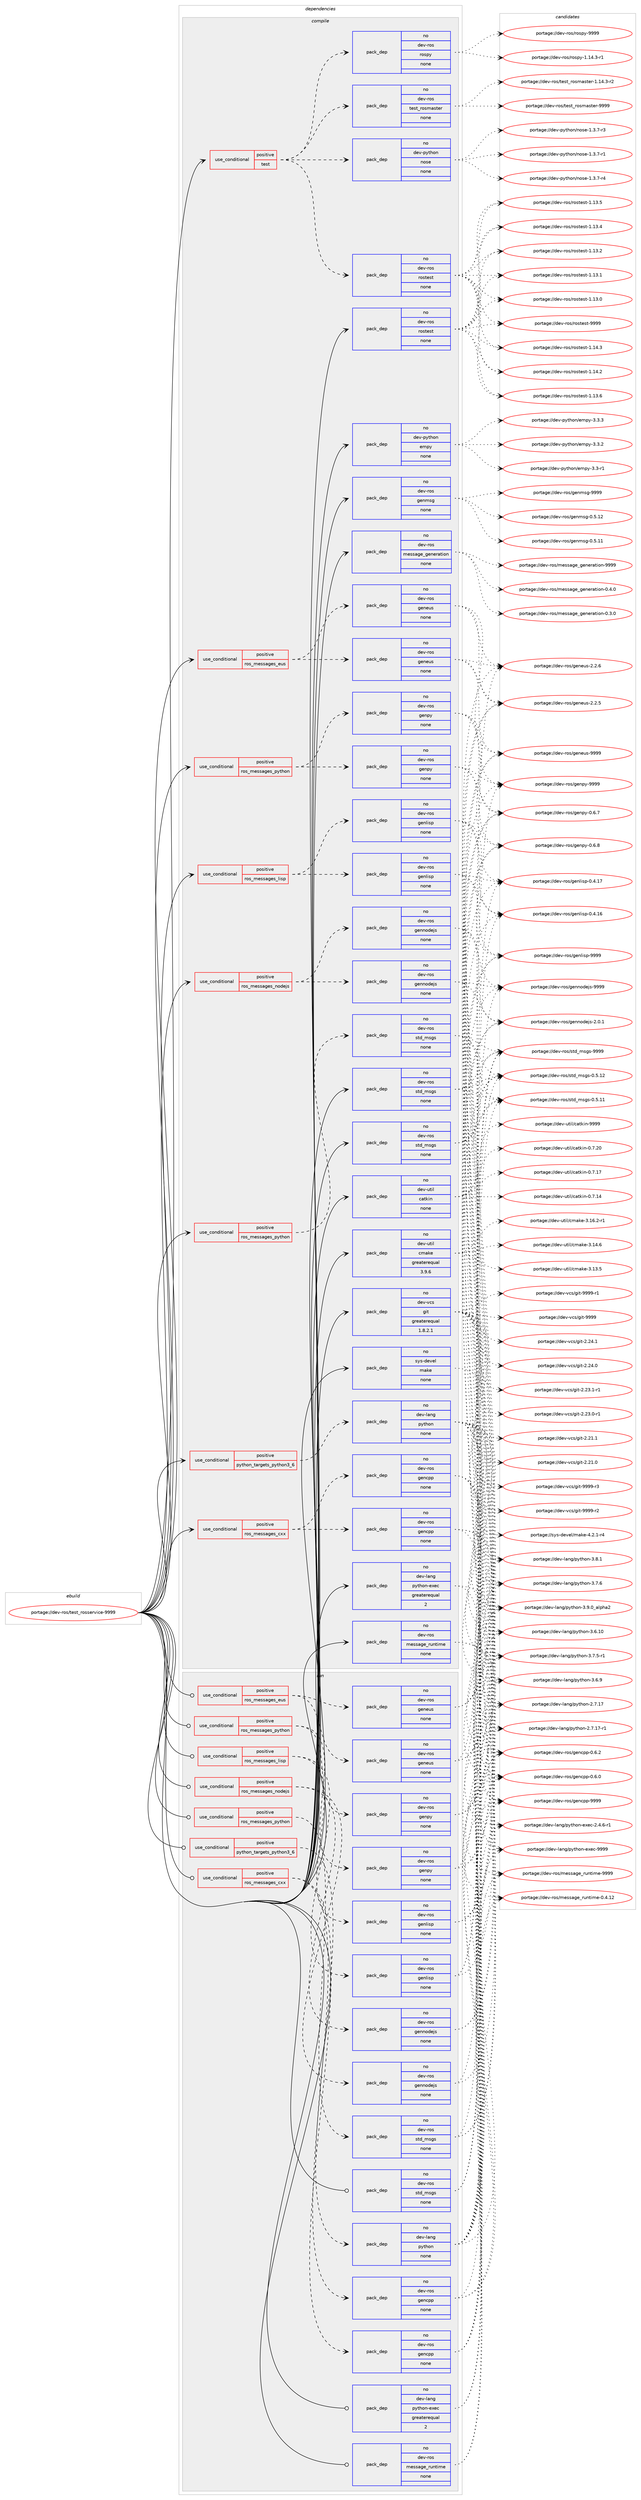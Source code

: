 digraph prolog {

# *************
# Graph options
# *************

newrank=true;
concentrate=true;
compound=true;
graph [rankdir=LR,fontname=Helvetica,fontsize=10,ranksep=1.5];#, ranksep=2.5, nodesep=0.2];
edge  [arrowhead=vee];
node  [fontname=Helvetica,fontsize=10];

# **********
# The ebuild
# **********

subgraph cluster_leftcol {
color=gray;
label=<<i>ebuild</i>>;
id [label="portage://dev-ros/test_rosservice-9999", color=red, width=4, href="../dev-ros/test_rosservice-9999.svg"];
}

# ****************
# The dependencies
# ****************

subgraph cluster_midcol {
color=gray;
label=<<i>dependencies</i>>;
subgraph cluster_compile {
fillcolor="#eeeeee";
style=filled;
label=<<i>compile</i>>;
subgraph cond95988 {
dependency376396 [label=<<TABLE BORDER="0" CELLBORDER="1" CELLSPACING="0" CELLPADDING="4"><TR><TD ROWSPAN="3" CELLPADDING="10">use_conditional</TD></TR><TR><TD>positive</TD></TR><TR><TD>python_targets_python3_6</TD></TR></TABLE>>, shape=none, color=red];
subgraph pack275555 {
dependency376397 [label=<<TABLE BORDER="0" CELLBORDER="1" CELLSPACING="0" CELLPADDING="4" WIDTH="220"><TR><TD ROWSPAN="6" CELLPADDING="30">pack_dep</TD></TR><TR><TD WIDTH="110">no</TD></TR><TR><TD>dev-lang</TD></TR><TR><TD>python</TD></TR><TR><TD>none</TD></TR><TR><TD></TD></TR></TABLE>>, shape=none, color=blue];
}
dependency376396:e -> dependency376397:w [weight=20,style="dashed",arrowhead="vee"];
}
id:e -> dependency376396:w [weight=20,style="solid",arrowhead="vee"];
subgraph cond95989 {
dependency376398 [label=<<TABLE BORDER="0" CELLBORDER="1" CELLSPACING="0" CELLPADDING="4"><TR><TD ROWSPAN="3" CELLPADDING="10">use_conditional</TD></TR><TR><TD>positive</TD></TR><TR><TD>ros_messages_cxx</TD></TR></TABLE>>, shape=none, color=red];
subgraph pack275556 {
dependency376399 [label=<<TABLE BORDER="0" CELLBORDER="1" CELLSPACING="0" CELLPADDING="4" WIDTH="220"><TR><TD ROWSPAN="6" CELLPADDING="30">pack_dep</TD></TR><TR><TD WIDTH="110">no</TD></TR><TR><TD>dev-ros</TD></TR><TR><TD>gencpp</TD></TR><TR><TD>none</TD></TR><TR><TD></TD></TR></TABLE>>, shape=none, color=blue];
}
dependency376398:e -> dependency376399:w [weight=20,style="dashed",arrowhead="vee"];
subgraph pack275557 {
dependency376400 [label=<<TABLE BORDER="0" CELLBORDER="1" CELLSPACING="0" CELLPADDING="4" WIDTH="220"><TR><TD ROWSPAN="6" CELLPADDING="30">pack_dep</TD></TR><TR><TD WIDTH="110">no</TD></TR><TR><TD>dev-ros</TD></TR><TR><TD>gencpp</TD></TR><TR><TD>none</TD></TR><TR><TD></TD></TR></TABLE>>, shape=none, color=blue];
}
dependency376398:e -> dependency376400:w [weight=20,style="dashed",arrowhead="vee"];
}
id:e -> dependency376398:w [weight=20,style="solid",arrowhead="vee"];
subgraph cond95990 {
dependency376401 [label=<<TABLE BORDER="0" CELLBORDER="1" CELLSPACING="0" CELLPADDING="4"><TR><TD ROWSPAN="3" CELLPADDING="10">use_conditional</TD></TR><TR><TD>positive</TD></TR><TR><TD>ros_messages_eus</TD></TR></TABLE>>, shape=none, color=red];
subgraph pack275558 {
dependency376402 [label=<<TABLE BORDER="0" CELLBORDER="1" CELLSPACING="0" CELLPADDING="4" WIDTH="220"><TR><TD ROWSPAN="6" CELLPADDING="30">pack_dep</TD></TR><TR><TD WIDTH="110">no</TD></TR><TR><TD>dev-ros</TD></TR><TR><TD>geneus</TD></TR><TR><TD>none</TD></TR><TR><TD></TD></TR></TABLE>>, shape=none, color=blue];
}
dependency376401:e -> dependency376402:w [weight=20,style="dashed",arrowhead="vee"];
subgraph pack275559 {
dependency376403 [label=<<TABLE BORDER="0" CELLBORDER="1" CELLSPACING="0" CELLPADDING="4" WIDTH="220"><TR><TD ROWSPAN="6" CELLPADDING="30">pack_dep</TD></TR><TR><TD WIDTH="110">no</TD></TR><TR><TD>dev-ros</TD></TR><TR><TD>geneus</TD></TR><TR><TD>none</TD></TR><TR><TD></TD></TR></TABLE>>, shape=none, color=blue];
}
dependency376401:e -> dependency376403:w [weight=20,style="dashed",arrowhead="vee"];
}
id:e -> dependency376401:w [weight=20,style="solid",arrowhead="vee"];
subgraph cond95991 {
dependency376404 [label=<<TABLE BORDER="0" CELLBORDER="1" CELLSPACING="0" CELLPADDING="4"><TR><TD ROWSPAN="3" CELLPADDING="10">use_conditional</TD></TR><TR><TD>positive</TD></TR><TR><TD>ros_messages_lisp</TD></TR></TABLE>>, shape=none, color=red];
subgraph pack275560 {
dependency376405 [label=<<TABLE BORDER="0" CELLBORDER="1" CELLSPACING="0" CELLPADDING="4" WIDTH="220"><TR><TD ROWSPAN="6" CELLPADDING="30">pack_dep</TD></TR><TR><TD WIDTH="110">no</TD></TR><TR><TD>dev-ros</TD></TR><TR><TD>genlisp</TD></TR><TR><TD>none</TD></TR><TR><TD></TD></TR></TABLE>>, shape=none, color=blue];
}
dependency376404:e -> dependency376405:w [weight=20,style="dashed",arrowhead="vee"];
subgraph pack275561 {
dependency376406 [label=<<TABLE BORDER="0" CELLBORDER="1" CELLSPACING="0" CELLPADDING="4" WIDTH="220"><TR><TD ROWSPAN="6" CELLPADDING="30">pack_dep</TD></TR><TR><TD WIDTH="110">no</TD></TR><TR><TD>dev-ros</TD></TR><TR><TD>genlisp</TD></TR><TR><TD>none</TD></TR><TR><TD></TD></TR></TABLE>>, shape=none, color=blue];
}
dependency376404:e -> dependency376406:w [weight=20,style="dashed",arrowhead="vee"];
}
id:e -> dependency376404:w [weight=20,style="solid",arrowhead="vee"];
subgraph cond95992 {
dependency376407 [label=<<TABLE BORDER="0" CELLBORDER="1" CELLSPACING="0" CELLPADDING="4"><TR><TD ROWSPAN="3" CELLPADDING="10">use_conditional</TD></TR><TR><TD>positive</TD></TR><TR><TD>ros_messages_nodejs</TD></TR></TABLE>>, shape=none, color=red];
subgraph pack275562 {
dependency376408 [label=<<TABLE BORDER="0" CELLBORDER="1" CELLSPACING="0" CELLPADDING="4" WIDTH="220"><TR><TD ROWSPAN="6" CELLPADDING="30">pack_dep</TD></TR><TR><TD WIDTH="110">no</TD></TR><TR><TD>dev-ros</TD></TR><TR><TD>gennodejs</TD></TR><TR><TD>none</TD></TR><TR><TD></TD></TR></TABLE>>, shape=none, color=blue];
}
dependency376407:e -> dependency376408:w [weight=20,style="dashed",arrowhead="vee"];
subgraph pack275563 {
dependency376409 [label=<<TABLE BORDER="0" CELLBORDER="1" CELLSPACING="0" CELLPADDING="4" WIDTH="220"><TR><TD ROWSPAN="6" CELLPADDING="30">pack_dep</TD></TR><TR><TD WIDTH="110">no</TD></TR><TR><TD>dev-ros</TD></TR><TR><TD>gennodejs</TD></TR><TR><TD>none</TD></TR><TR><TD></TD></TR></TABLE>>, shape=none, color=blue];
}
dependency376407:e -> dependency376409:w [weight=20,style="dashed",arrowhead="vee"];
}
id:e -> dependency376407:w [weight=20,style="solid",arrowhead="vee"];
subgraph cond95993 {
dependency376410 [label=<<TABLE BORDER="0" CELLBORDER="1" CELLSPACING="0" CELLPADDING="4"><TR><TD ROWSPAN="3" CELLPADDING="10">use_conditional</TD></TR><TR><TD>positive</TD></TR><TR><TD>ros_messages_python</TD></TR></TABLE>>, shape=none, color=red];
subgraph pack275564 {
dependency376411 [label=<<TABLE BORDER="0" CELLBORDER="1" CELLSPACING="0" CELLPADDING="4" WIDTH="220"><TR><TD ROWSPAN="6" CELLPADDING="30">pack_dep</TD></TR><TR><TD WIDTH="110">no</TD></TR><TR><TD>dev-ros</TD></TR><TR><TD>genpy</TD></TR><TR><TD>none</TD></TR><TR><TD></TD></TR></TABLE>>, shape=none, color=blue];
}
dependency376410:e -> dependency376411:w [weight=20,style="dashed",arrowhead="vee"];
subgraph pack275565 {
dependency376412 [label=<<TABLE BORDER="0" CELLBORDER="1" CELLSPACING="0" CELLPADDING="4" WIDTH="220"><TR><TD ROWSPAN="6" CELLPADDING="30">pack_dep</TD></TR><TR><TD WIDTH="110">no</TD></TR><TR><TD>dev-ros</TD></TR><TR><TD>genpy</TD></TR><TR><TD>none</TD></TR><TR><TD></TD></TR></TABLE>>, shape=none, color=blue];
}
dependency376410:e -> dependency376412:w [weight=20,style="dashed",arrowhead="vee"];
}
id:e -> dependency376410:w [weight=20,style="solid",arrowhead="vee"];
subgraph cond95994 {
dependency376413 [label=<<TABLE BORDER="0" CELLBORDER="1" CELLSPACING="0" CELLPADDING="4"><TR><TD ROWSPAN="3" CELLPADDING="10">use_conditional</TD></TR><TR><TD>positive</TD></TR><TR><TD>ros_messages_python</TD></TR></TABLE>>, shape=none, color=red];
subgraph pack275566 {
dependency376414 [label=<<TABLE BORDER="0" CELLBORDER="1" CELLSPACING="0" CELLPADDING="4" WIDTH="220"><TR><TD ROWSPAN="6" CELLPADDING="30">pack_dep</TD></TR><TR><TD WIDTH="110">no</TD></TR><TR><TD>dev-ros</TD></TR><TR><TD>std_msgs</TD></TR><TR><TD>none</TD></TR><TR><TD></TD></TR></TABLE>>, shape=none, color=blue];
}
dependency376413:e -> dependency376414:w [weight=20,style="dashed",arrowhead="vee"];
}
id:e -> dependency376413:w [weight=20,style="solid",arrowhead="vee"];
subgraph cond95995 {
dependency376415 [label=<<TABLE BORDER="0" CELLBORDER="1" CELLSPACING="0" CELLPADDING="4"><TR><TD ROWSPAN="3" CELLPADDING="10">use_conditional</TD></TR><TR><TD>positive</TD></TR><TR><TD>test</TD></TR></TABLE>>, shape=none, color=red];
subgraph pack275567 {
dependency376416 [label=<<TABLE BORDER="0" CELLBORDER="1" CELLSPACING="0" CELLPADDING="4" WIDTH="220"><TR><TD ROWSPAN="6" CELLPADDING="30">pack_dep</TD></TR><TR><TD WIDTH="110">no</TD></TR><TR><TD>dev-ros</TD></TR><TR><TD>test_rosmaster</TD></TR><TR><TD>none</TD></TR><TR><TD></TD></TR></TABLE>>, shape=none, color=blue];
}
dependency376415:e -> dependency376416:w [weight=20,style="dashed",arrowhead="vee"];
subgraph pack275568 {
dependency376417 [label=<<TABLE BORDER="0" CELLBORDER="1" CELLSPACING="0" CELLPADDING="4" WIDTH="220"><TR><TD ROWSPAN="6" CELLPADDING="30">pack_dep</TD></TR><TR><TD WIDTH="110">no</TD></TR><TR><TD>dev-ros</TD></TR><TR><TD>rospy</TD></TR><TR><TD>none</TD></TR><TR><TD></TD></TR></TABLE>>, shape=none, color=blue];
}
dependency376415:e -> dependency376417:w [weight=20,style="dashed",arrowhead="vee"];
subgraph pack275569 {
dependency376418 [label=<<TABLE BORDER="0" CELLBORDER="1" CELLSPACING="0" CELLPADDING="4" WIDTH="220"><TR><TD ROWSPAN="6" CELLPADDING="30">pack_dep</TD></TR><TR><TD WIDTH="110">no</TD></TR><TR><TD>dev-ros</TD></TR><TR><TD>rostest</TD></TR><TR><TD>none</TD></TR><TR><TD></TD></TR></TABLE>>, shape=none, color=blue];
}
dependency376415:e -> dependency376418:w [weight=20,style="dashed",arrowhead="vee"];
subgraph pack275570 {
dependency376419 [label=<<TABLE BORDER="0" CELLBORDER="1" CELLSPACING="0" CELLPADDING="4" WIDTH="220"><TR><TD ROWSPAN="6" CELLPADDING="30">pack_dep</TD></TR><TR><TD WIDTH="110">no</TD></TR><TR><TD>dev-python</TD></TR><TR><TD>nose</TD></TR><TR><TD>none</TD></TR><TR><TD></TD></TR></TABLE>>, shape=none, color=blue];
}
dependency376415:e -> dependency376419:w [weight=20,style="dashed",arrowhead="vee"];
}
id:e -> dependency376415:w [weight=20,style="solid",arrowhead="vee"];
subgraph pack275571 {
dependency376420 [label=<<TABLE BORDER="0" CELLBORDER="1" CELLSPACING="0" CELLPADDING="4" WIDTH="220"><TR><TD ROWSPAN="6" CELLPADDING="30">pack_dep</TD></TR><TR><TD WIDTH="110">no</TD></TR><TR><TD>dev-lang</TD></TR><TR><TD>python-exec</TD></TR><TR><TD>greaterequal</TD></TR><TR><TD>2</TD></TR></TABLE>>, shape=none, color=blue];
}
id:e -> dependency376420:w [weight=20,style="solid",arrowhead="vee"];
subgraph pack275572 {
dependency376421 [label=<<TABLE BORDER="0" CELLBORDER="1" CELLSPACING="0" CELLPADDING="4" WIDTH="220"><TR><TD ROWSPAN="6" CELLPADDING="30">pack_dep</TD></TR><TR><TD WIDTH="110">no</TD></TR><TR><TD>dev-python</TD></TR><TR><TD>empy</TD></TR><TR><TD>none</TD></TR><TR><TD></TD></TR></TABLE>>, shape=none, color=blue];
}
id:e -> dependency376421:w [weight=20,style="solid",arrowhead="vee"];
subgraph pack275573 {
dependency376422 [label=<<TABLE BORDER="0" CELLBORDER="1" CELLSPACING="0" CELLPADDING="4" WIDTH="220"><TR><TD ROWSPAN="6" CELLPADDING="30">pack_dep</TD></TR><TR><TD WIDTH="110">no</TD></TR><TR><TD>dev-ros</TD></TR><TR><TD>genmsg</TD></TR><TR><TD>none</TD></TR><TR><TD></TD></TR></TABLE>>, shape=none, color=blue];
}
id:e -> dependency376422:w [weight=20,style="solid",arrowhead="vee"];
subgraph pack275574 {
dependency376423 [label=<<TABLE BORDER="0" CELLBORDER="1" CELLSPACING="0" CELLPADDING="4" WIDTH="220"><TR><TD ROWSPAN="6" CELLPADDING="30">pack_dep</TD></TR><TR><TD WIDTH="110">no</TD></TR><TR><TD>dev-ros</TD></TR><TR><TD>message_generation</TD></TR><TR><TD>none</TD></TR><TR><TD></TD></TR></TABLE>>, shape=none, color=blue];
}
id:e -> dependency376423:w [weight=20,style="solid",arrowhead="vee"];
subgraph pack275575 {
dependency376424 [label=<<TABLE BORDER="0" CELLBORDER="1" CELLSPACING="0" CELLPADDING="4" WIDTH="220"><TR><TD ROWSPAN="6" CELLPADDING="30">pack_dep</TD></TR><TR><TD WIDTH="110">no</TD></TR><TR><TD>dev-ros</TD></TR><TR><TD>message_runtime</TD></TR><TR><TD>none</TD></TR><TR><TD></TD></TR></TABLE>>, shape=none, color=blue];
}
id:e -> dependency376424:w [weight=20,style="solid",arrowhead="vee"];
subgraph pack275576 {
dependency376425 [label=<<TABLE BORDER="0" CELLBORDER="1" CELLSPACING="0" CELLPADDING="4" WIDTH="220"><TR><TD ROWSPAN="6" CELLPADDING="30">pack_dep</TD></TR><TR><TD WIDTH="110">no</TD></TR><TR><TD>dev-ros</TD></TR><TR><TD>rostest</TD></TR><TR><TD>none</TD></TR><TR><TD></TD></TR></TABLE>>, shape=none, color=blue];
}
id:e -> dependency376425:w [weight=20,style="solid",arrowhead="vee"];
subgraph pack275577 {
dependency376426 [label=<<TABLE BORDER="0" CELLBORDER="1" CELLSPACING="0" CELLPADDING="4" WIDTH="220"><TR><TD ROWSPAN="6" CELLPADDING="30">pack_dep</TD></TR><TR><TD WIDTH="110">no</TD></TR><TR><TD>dev-ros</TD></TR><TR><TD>std_msgs</TD></TR><TR><TD>none</TD></TR><TR><TD></TD></TR></TABLE>>, shape=none, color=blue];
}
id:e -> dependency376426:w [weight=20,style="solid",arrowhead="vee"];
subgraph pack275578 {
dependency376427 [label=<<TABLE BORDER="0" CELLBORDER="1" CELLSPACING="0" CELLPADDING="4" WIDTH="220"><TR><TD ROWSPAN="6" CELLPADDING="30">pack_dep</TD></TR><TR><TD WIDTH="110">no</TD></TR><TR><TD>dev-ros</TD></TR><TR><TD>std_msgs</TD></TR><TR><TD>none</TD></TR><TR><TD></TD></TR></TABLE>>, shape=none, color=blue];
}
id:e -> dependency376427:w [weight=20,style="solid",arrowhead="vee"];
subgraph pack275579 {
dependency376428 [label=<<TABLE BORDER="0" CELLBORDER="1" CELLSPACING="0" CELLPADDING="4" WIDTH="220"><TR><TD ROWSPAN="6" CELLPADDING="30">pack_dep</TD></TR><TR><TD WIDTH="110">no</TD></TR><TR><TD>dev-util</TD></TR><TR><TD>catkin</TD></TR><TR><TD>none</TD></TR><TR><TD></TD></TR></TABLE>>, shape=none, color=blue];
}
id:e -> dependency376428:w [weight=20,style="solid",arrowhead="vee"];
subgraph pack275580 {
dependency376429 [label=<<TABLE BORDER="0" CELLBORDER="1" CELLSPACING="0" CELLPADDING="4" WIDTH="220"><TR><TD ROWSPAN="6" CELLPADDING="30">pack_dep</TD></TR><TR><TD WIDTH="110">no</TD></TR><TR><TD>dev-util</TD></TR><TR><TD>cmake</TD></TR><TR><TD>greaterequal</TD></TR><TR><TD>3.9.6</TD></TR></TABLE>>, shape=none, color=blue];
}
id:e -> dependency376429:w [weight=20,style="solid",arrowhead="vee"];
subgraph pack275581 {
dependency376430 [label=<<TABLE BORDER="0" CELLBORDER="1" CELLSPACING="0" CELLPADDING="4" WIDTH="220"><TR><TD ROWSPAN="6" CELLPADDING="30">pack_dep</TD></TR><TR><TD WIDTH="110">no</TD></TR><TR><TD>dev-vcs</TD></TR><TR><TD>git</TD></TR><TR><TD>greaterequal</TD></TR><TR><TD>1.8.2.1</TD></TR></TABLE>>, shape=none, color=blue];
}
id:e -> dependency376430:w [weight=20,style="solid",arrowhead="vee"];
subgraph pack275582 {
dependency376431 [label=<<TABLE BORDER="0" CELLBORDER="1" CELLSPACING="0" CELLPADDING="4" WIDTH="220"><TR><TD ROWSPAN="6" CELLPADDING="30">pack_dep</TD></TR><TR><TD WIDTH="110">no</TD></TR><TR><TD>sys-devel</TD></TR><TR><TD>make</TD></TR><TR><TD>none</TD></TR><TR><TD></TD></TR></TABLE>>, shape=none, color=blue];
}
id:e -> dependency376431:w [weight=20,style="solid",arrowhead="vee"];
}
subgraph cluster_compileandrun {
fillcolor="#eeeeee";
style=filled;
label=<<i>compile and run</i>>;
}
subgraph cluster_run {
fillcolor="#eeeeee";
style=filled;
label=<<i>run</i>>;
subgraph cond95996 {
dependency376432 [label=<<TABLE BORDER="0" CELLBORDER="1" CELLSPACING="0" CELLPADDING="4"><TR><TD ROWSPAN="3" CELLPADDING="10">use_conditional</TD></TR><TR><TD>positive</TD></TR><TR><TD>python_targets_python3_6</TD></TR></TABLE>>, shape=none, color=red];
subgraph pack275583 {
dependency376433 [label=<<TABLE BORDER="0" CELLBORDER="1" CELLSPACING="0" CELLPADDING="4" WIDTH="220"><TR><TD ROWSPAN="6" CELLPADDING="30">pack_dep</TD></TR><TR><TD WIDTH="110">no</TD></TR><TR><TD>dev-lang</TD></TR><TR><TD>python</TD></TR><TR><TD>none</TD></TR><TR><TD></TD></TR></TABLE>>, shape=none, color=blue];
}
dependency376432:e -> dependency376433:w [weight=20,style="dashed",arrowhead="vee"];
}
id:e -> dependency376432:w [weight=20,style="solid",arrowhead="odot"];
subgraph cond95997 {
dependency376434 [label=<<TABLE BORDER="0" CELLBORDER="1" CELLSPACING="0" CELLPADDING="4"><TR><TD ROWSPAN="3" CELLPADDING="10">use_conditional</TD></TR><TR><TD>positive</TD></TR><TR><TD>ros_messages_cxx</TD></TR></TABLE>>, shape=none, color=red];
subgraph pack275584 {
dependency376435 [label=<<TABLE BORDER="0" CELLBORDER="1" CELLSPACING="0" CELLPADDING="4" WIDTH="220"><TR><TD ROWSPAN="6" CELLPADDING="30">pack_dep</TD></TR><TR><TD WIDTH="110">no</TD></TR><TR><TD>dev-ros</TD></TR><TR><TD>gencpp</TD></TR><TR><TD>none</TD></TR><TR><TD></TD></TR></TABLE>>, shape=none, color=blue];
}
dependency376434:e -> dependency376435:w [weight=20,style="dashed",arrowhead="vee"];
subgraph pack275585 {
dependency376436 [label=<<TABLE BORDER="0" CELLBORDER="1" CELLSPACING="0" CELLPADDING="4" WIDTH="220"><TR><TD ROWSPAN="6" CELLPADDING="30">pack_dep</TD></TR><TR><TD WIDTH="110">no</TD></TR><TR><TD>dev-ros</TD></TR><TR><TD>gencpp</TD></TR><TR><TD>none</TD></TR><TR><TD></TD></TR></TABLE>>, shape=none, color=blue];
}
dependency376434:e -> dependency376436:w [weight=20,style="dashed",arrowhead="vee"];
}
id:e -> dependency376434:w [weight=20,style="solid",arrowhead="odot"];
subgraph cond95998 {
dependency376437 [label=<<TABLE BORDER="0" CELLBORDER="1" CELLSPACING="0" CELLPADDING="4"><TR><TD ROWSPAN="3" CELLPADDING="10">use_conditional</TD></TR><TR><TD>positive</TD></TR><TR><TD>ros_messages_eus</TD></TR></TABLE>>, shape=none, color=red];
subgraph pack275586 {
dependency376438 [label=<<TABLE BORDER="0" CELLBORDER="1" CELLSPACING="0" CELLPADDING="4" WIDTH="220"><TR><TD ROWSPAN="6" CELLPADDING="30">pack_dep</TD></TR><TR><TD WIDTH="110">no</TD></TR><TR><TD>dev-ros</TD></TR><TR><TD>geneus</TD></TR><TR><TD>none</TD></TR><TR><TD></TD></TR></TABLE>>, shape=none, color=blue];
}
dependency376437:e -> dependency376438:w [weight=20,style="dashed",arrowhead="vee"];
subgraph pack275587 {
dependency376439 [label=<<TABLE BORDER="0" CELLBORDER="1" CELLSPACING="0" CELLPADDING="4" WIDTH="220"><TR><TD ROWSPAN="6" CELLPADDING="30">pack_dep</TD></TR><TR><TD WIDTH="110">no</TD></TR><TR><TD>dev-ros</TD></TR><TR><TD>geneus</TD></TR><TR><TD>none</TD></TR><TR><TD></TD></TR></TABLE>>, shape=none, color=blue];
}
dependency376437:e -> dependency376439:w [weight=20,style="dashed",arrowhead="vee"];
}
id:e -> dependency376437:w [weight=20,style="solid",arrowhead="odot"];
subgraph cond95999 {
dependency376440 [label=<<TABLE BORDER="0" CELLBORDER="1" CELLSPACING="0" CELLPADDING="4"><TR><TD ROWSPAN="3" CELLPADDING="10">use_conditional</TD></TR><TR><TD>positive</TD></TR><TR><TD>ros_messages_lisp</TD></TR></TABLE>>, shape=none, color=red];
subgraph pack275588 {
dependency376441 [label=<<TABLE BORDER="0" CELLBORDER="1" CELLSPACING="0" CELLPADDING="4" WIDTH="220"><TR><TD ROWSPAN="6" CELLPADDING="30">pack_dep</TD></TR><TR><TD WIDTH="110">no</TD></TR><TR><TD>dev-ros</TD></TR><TR><TD>genlisp</TD></TR><TR><TD>none</TD></TR><TR><TD></TD></TR></TABLE>>, shape=none, color=blue];
}
dependency376440:e -> dependency376441:w [weight=20,style="dashed",arrowhead="vee"];
subgraph pack275589 {
dependency376442 [label=<<TABLE BORDER="0" CELLBORDER="1" CELLSPACING="0" CELLPADDING="4" WIDTH="220"><TR><TD ROWSPAN="6" CELLPADDING="30">pack_dep</TD></TR><TR><TD WIDTH="110">no</TD></TR><TR><TD>dev-ros</TD></TR><TR><TD>genlisp</TD></TR><TR><TD>none</TD></TR><TR><TD></TD></TR></TABLE>>, shape=none, color=blue];
}
dependency376440:e -> dependency376442:w [weight=20,style="dashed",arrowhead="vee"];
}
id:e -> dependency376440:w [weight=20,style="solid",arrowhead="odot"];
subgraph cond96000 {
dependency376443 [label=<<TABLE BORDER="0" CELLBORDER="1" CELLSPACING="0" CELLPADDING="4"><TR><TD ROWSPAN="3" CELLPADDING="10">use_conditional</TD></TR><TR><TD>positive</TD></TR><TR><TD>ros_messages_nodejs</TD></TR></TABLE>>, shape=none, color=red];
subgraph pack275590 {
dependency376444 [label=<<TABLE BORDER="0" CELLBORDER="1" CELLSPACING="0" CELLPADDING="4" WIDTH="220"><TR><TD ROWSPAN="6" CELLPADDING="30">pack_dep</TD></TR><TR><TD WIDTH="110">no</TD></TR><TR><TD>dev-ros</TD></TR><TR><TD>gennodejs</TD></TR><TR><TD>none</TD></TR><TR><TD></TD></TR></TABLE>>, shape=none, color=blue];
}
dependency376443:e -> dependency376444:w [weight=20,style="dashed",arrowhead="vee"];
subgraph pack275591 {
dependency376445 [label=<<TABLE BORDER="0" CELLBORDER="1" CELLSPACING="0" CELLPADDING="4" WIDTH="220"><TR><TD ROWSPAN="6" CELLPADDING="30">pack_dep</TD></TR><TR><TD WIDTH="110">no</TD></TR><TR><TD>dev-ros</TD></TR><TR><TD>gennodejs</TD></TR><TR><TD>none</TD></TR><TR><TD></TD></TR></TABLE>>, shape=none, color=blue];
}
dependency376443:e -> dependency376445:w [weight=20,style="dashed",arrowhead="vee"];
}
id:e -> dependency376443:w [weight=20,style="solid",arrowhead="odot"];
subgraph cond96001 {
dependency376446 [label=<<TABLE BORDER="0" CELLBORDER="1" CELLSPACING="0" CELLPADDING="4"><TR><TD ROWSPAN="3" CELLPADDING="10">use_conditional</TD></TR><TR><TD>positive</TD></TR><TR><TD>ros_messages_python</TD></TR></TABLE>>, shape=none, color=red];
subgraph pack275592 {
dependency376447 [label=<<TABLE BORDER="0" CELLBORDER="1" CELLSPACING="0" CELLPADDING="4" WIDTH="220"><TR><TD ROWSPAN="6" CELLPADDING="30">pack_dep</TD></TR><TR><TD WIDTH="110">no</TD></TR><TR><TD>dev-ros</TD></TR><TR><TD>genpy</TD></TR><TR><TD>none</TD></TR><TR><TD></TD></TR></TABLE>>, shape=none, color=blue];
}
dependency376446:e -> dependency376447:w [weight=20,style="dashed",arrowhead="vee"];
subgraph pack275593 {
dependency376448 [label=<<TABLE BORDER="0" CELLBORDER="1" CELLSPACING="0" CELLPADDING="4" WIDTH="220"><TR><TD ROWSPAN="6" CELLPADDING="30">pack_dep</TD></TR><TR><TD WIDTH="110">no</TD></TR><TR><TD>dev-ros</TD></TR><TR><TD>genpy</TD></TR><TR><TD>none</TD></TR><TR><TD></TD></TR></TABLE>>, shape=none, color=blue];
}
dependency376446:e -> dependency376448:w [weight=20,style="dashed",arrowhead="vee"];
}
id:e -> dependency376446:w [weight=20,style="solid",arrowhead="odot"];
subgraph cond96002 {
dependency376449 [label=<<TABLE BORDER="0" CELLBORDER="1" CELLSPACING="0" CELLPADDING="4"><TR><TD ROWSPAN="3" CELLPADDING="10">use_conditional</TD></TR><TR><TD>positive</TD></TR><TR><TD>ros_messages_python</TD></TR></TABLE>>, shape=none, color=red];
subgraph pack275594 {
dependency376450 [label=<<TABLE BORDER="0" CELLBORDER="1" CELLSPACING="0" CELLPADDING="4" WIDTH="220"><TR><TD ROWSPAN="6" CELLPADDING="30">pack_dep</TD></TR><TR><TD WIDTH="110">no</TD></TR><TR><TD>dev-ros</TD></TR><TR><TD>std_msgs</TD></TR><TR><TD>none</TD></TR><TR><TD></TD></TR></TABLE>>, shape=none, color=blue];
}
dependency376449:e -> dependency376450:w [weight=20,style="dashed",arrowhead="vee"];
}
id:e -> dependency376449:w [weight=20,style="solid",arrowhead="odot"];
subgraph pack275595 {
dependency376451 [label=<<TABLE BORDER="0" CELLBORDER="1" CELLSPACING="0" CELLPADDING="4" WIDTH="220"><TR><TD ROWSPAN="6" CELLPADDING="30">pack_dep</TD></TR><TR><TD WIDTH="110">no</TD></TR><TR><TD>dev-lang</TD></TR><TR><TD>python-exec</TD></TR><TR><TD>greaterequal</TD></TR><TR><TD>2</TD></TR></TABLE>>, shape=none, color=blue];
}
id:e -> dependency376451:w [weight=20,style="solid",arrowhead="odot"];
subgraph pack275596 {
dependency376452 [label=<<TABLE BORDER="0" CELLBORDER="1" CELLSPACING="0" CELLPADDING="4" WIDTH="220"><TR><TD ROWSPAN="6" CELLPADDING="30">pack_dep</TD></TR><TR><TD WIDTH="110">no</TD></TR><TR><TD>dev-ros</TD></TR><TR><TD>message_runtime</TD></TR><TR><TD>none</TD></TR><TR><TD></TD></TR></TABLE>>, shape=none, color=blue];
}
id:e -> dependency376452:w [weight=20,style="solid",arrowhead="odot"];
subgraph pack275597 {
dependency376453 [label=<<TABLE BORDER="0" CELLBORDER="1" CELLSPACING="0" CELLPADDING="4" WIDTH="220"><TR><TD ROWSPAN="6" CELLPADDING="30">pack_dep</TD></TR><TR><TD WIDTH="110">no</TD></TR><TR><TD>dev-ros</TD></TR><TR><TD>std_msgs</TD></TR><TR><TD>none</TD></TR><TR><TD></TD></TR></TABLE>>, shape=none, color=blue];
}
id:e -> dependency376453:w [weight=20,style="solid",arrowhead="odot"];
}
}

# **************
# The candidates
# **************

subgraph cluster_choices {
rank=same;
color=gray;
label=<<i>candidates</i>>;

subgraph choice275555 {
color=black;
nodesep=1;
choice10010111845108971101034711212111610411111045514657464895971081121049750 [label="portage://dev-lang/python-3.9.0_alpha2", color=red, width=4,href="../dev-lang/python-3.9.0_alpha2.svg"];
choice100101118451089711010347112121116104111110455146564649 [label="portage://dev-lang/python-3.8.1", color=red, width=4,href="../dev-lang/python-3.8.1.svg"];
choice100101118451089711010347112121116104111110455146554654 [label="portage://dev-lang/python-3.7.6", color=red, width=4,href="../dev-lang/python-3.7.6.svg"];
choice1001011184510897110103471121211161041111104551465546534511449 [label="portage://dev-lang/python-3.7.5-r1", color=red, width=4,href="../dev-lang/python-3.7.5-r1.svg"];
choice100101118451089711010347112121116104111110455146544657 [label="portage://dev-lang/python-3.6.9", color=red, width=4,href="../dev-lang/python-3.6.9.svg"];
choice10010111845108971101034711212111610411111045514654464948 [label="portage://dev-lang/python-3.6.10", color=red, width=4,href="../dev-lang/python-3.6.10.svg"];
choice100101118451089711010347112121116104111110455046554649554511449 [label="portage://dev-lang/python-2.7.17-r1", color=red, width=4,href="../dev-lang/python-2.7.17-r1.svg"];
choice10010111845108971101034711212111610411111045504655464955 [label="portage://dev-lang/python-2.7.17", color=red, width=4,href="../dev-lang/python-2.7.17.svg"];
dependency376397:e -> choice10010111845108971101034711212111610411111045514657464895971081121049750:w [style=dotted,weight="100"];
dependency376397:e -> choice100101118451089711010347112121116104111110455146564649:w [style=dotted,weight="100"];
dependency376397:e -> choice100101118451089711010347112121116104111110455146554654:w [style=dotted,weight="100"];
dependency376397:e -> choice1001011184510897110103471121211161041111104551465546534511449:w [style=dotted,weight="100"];
dependency376397:e -> choice100101118451089711010347112121116104111110455146544657:w [style=dotted,weight="100"];
dependency376397:e -> choice10010111845108971101034711212111610411111045514654464948:w [style=dotted,weight="100"];
dependency376397:e -> choice100101118451089711010347112121116104111110455046554649554511449:w [style=dotted,weight="100"];
dependency376397:e -> choice10010111845108971101034711212111610411111045504655464955:w [style=dotted,weight="100"];
}
subgraph choice275556 {
color=black;
nodesep=1;
choice1001011184511411111547103101110991121124557575757 [label="portage://dev-ros/gencpp-9999", color=red, width=4,href="../dev-ros/gencpp-9999.svg"];
choice100101118451141111154710310111099112112454846544650 [label="portage://dev-ros/gencpp-0.6.2", color=red, width=4,href="../dev-ros/gencpp-0.6.2.svg"];
choice100101118451141111154710310111099112112454846544648 [label="portage://dev-ros/gencpp-0.6.0", color=red, width=4,href="../dev-ros/gencpp-0.6.0.svg"];
dependency376399:e -> choice1001011184511411111547103101110991121124557575757:w [style=dotted,weight="100"];
dependency376399:e -> choice100101118451141111154710310111099112112454846544650:w [style=dotted,weight="100"];
dependency376399:e -> choice100101118451141111154710310111099112112454846544648:w [style=dotted,weight="100"];
}
subgraph choice275557 {
color=black;
nodesep=1;
choice1001011184511411111547103101110991121124557575757 [label="portage://dev-ros/gencpp-9999", color=red, width=4,href="../dev-ros/gencpp-9999.svg"];
choice100101118451141111154710310111099112112454846544650 [label="portage://dev-ros/gencpp-0.6.2", color=red, width=4,href="../dev-ros/gencpp-0.6.2.svg"];
choice100101118451141111154710310111099112112454846544648 [label="portage://dev-ros/gencpp-0.6.0", color=red, width=4,href="../dev-ros/gencpp-0.6.0.svg"];
dependency376400:e -> choice1001011184511411111547103101110991121124557575757:w [style=dotted,weight="100"];
dependency376400:e -> choice100101118451141111154710310111099112112454846544650:w [style=dotted,weight="100"];
dependency376400:e -> choice100101118451141111154710310111099112112454846544648:w [style=dotted,weight="100"];
}
subgraph choice275558 {
color=black;
nodesep=1;
choice10010111845114111115471031011101011171154557575757 [label="portage://dev-ros/geneus-9999", color=red, width=4,href="../dev-ros/geneus-9999.svg"];
choice1001011184511411111547103101110101117115455046504654 [label="portage://dev-ros/geneus-2.2.6", color=red, width=4,href="../dev-ros/geneus-2.2.6.svg"];
choice1001011184511411111547103101110101117115455046504653 [label="portage://dev-ros/geneus-2.2.5", color=red, width=4,href="../dev-ros/geneus-2.2.5.svg"];
dependency376402:e -> choice10010111845114111115471031011101011171154557575757:w [style=dotted,weight="100"];
dependency376402:e -> choice1001011184511411111547103101110101117115455046504654:w [style=dotted,weight="100"];
dependency376402:e -> choice1001011184511411111547103101110101117115455046504653:w [style=dotted,weight="100"];
}
subgraph choice275559 {
color=black;
nodesep=1;
choice10010111845114111115471031011101011171154557575757 [label="portage://dev-ros/geneus-9999", color=red, width=4,href="../dev-ros/geneus-9999.svg"];
choice1001011184511411111547103101110101117115455046504654 [label="portage://dev-ros/geneus-2.2.6", color=red, width=4,href="../dev-ros/geneus-2.2.6.svg"];
choice1001011184511411111547103101110101117115455046504653 [label="portage://dev-ros/geneus-2.2.5", color=red, width=4,href="../dev-ros/geneus-2.2.5.svg"];
dependency376403:e -> choice10010111845114111115471031011101011171154557575757:w [style=dotted,weight="100"];
dependency376403:e -> choice1001011184511411111547103101110101117115455046504654:w [style=dotted,weight="100"];
dependency376403:e -> choice1001011184511411111547103101110101117115455046504653:w [style=dotted,weight="100"];
}
subgraph choice275560 {
color=black;
nodesep=1;
choice10010111845114111115471031011101081051151124557575757 [label="portage://dev-ros/genlisp-9999", color=red, width=4,href="../dev-ros/genlisp-9999.svg"];
choice100101118451141111154710310111010810511511245484652464955 [label="portage://dev-ros/genlisp-0.4.17", color=red, width=4,href="../dev-ros/genlisp-0.4.17.svg"];
choice100101118451141111154710310111010810511511245484652464954 [label="portage://dev-ros/genlisp-0.4.16", color=red, width=4,href="../dev-ros/genlisp-0.4.16.svg"];
dependency376405:e -> choice10010111845114111115471031011101081051151124557575757:w [style=dotted,weight="100"];
dependency376405:e -> choice100101118451141111154710310111010810511511245484652464955:w [style=dotted,weight="100"];
dependency376405:e -> choice100101118451141111154710310111010810511511245484652464954:w [style=dotted,weight="100"];
}
subgraph choice275561 {
color=black;
nodesep=1;
choice10010111845114111115471031011101081051151124557575757 [label="portage://dev-ros/genlisp-9999", color=red, width=4,href="../dev-ros/genlisp-9999.svg"];
choice100101118451141111154710310111010810511511245484652464955 [label="portage://dev-ros/genlisp-0.4.17", color=red, width=4,href="../dev-ros/genlisp-0.4.17.svg"];
choice100101118451141111154710310111010810511511245484652464954 [label="portage://dev-ros/genlisp-0.4.16", color=red, width=4,href="../dev-ros/genlisp-0.4.16.svg"];
dependency376406:e -> choice10010111845114111115471031011101081051151124557575757:w [style=dotted,weight="100"];
dependency376406:e -> choice100101118451141111154710310111010810511511245484652464955:w [style=dotted,weight="100"];
dependency376406:e -> choice100101118451141111154710310111010810511511245484652464954:w [style=dotted,weight="100"];
}
subgraph choice275562 {
color=black;
nodesep=1;
choice10010111845114111115471031011101101111001011061154557575757 [label="portage://dev-ros/gennodejs-9999", color=red, width=4,href="../dev-ros/gennodejs-9999.svg"];
choice1001011184511411111547103101110110111100101106115455046484649 [label="portage://dev-ros/gennodejs-2.0.1", color=red, width=4,href="../dev-ros/gennodejs-2.0.1.svg"];
dependency376408:e -> choice10010111845114111115471031011101101111001011061154557575757:w [style=dotted,weight="100"];
dependency376408:e -> choice1001011184511411111547103101110110111100101106115455046484649:w [style=dotted,weight="100"];
}
subgraph choice275563 {
color=black;
nodesep=1;
choice10010111845114111115471031011101101111001011061154557575757 [label="portage://dev-ros/gennodejs-9999", color=red, width=4,href="../dev-ros/gennodejs-9999.svg"];
choice1001011184511411111547103101110110111100101106115455046484649 [label="portage://dev-ros/gennodejs-2.0.1", color=red, width=4,href="../dev-ros/gennodejs-2.0.1.svg"];
dependency376409:e -> choice10010111845114111115471031011101101111001011061154557575757:w [style=dotted,weight="100"];
dependency376409:e -> choice1001011184511411111547103101110110111100101106115455046484649:w [style=dotted,weight="100"];
}
subgraph choice275564 {
color=black;
nodesep=1;
choice10010111845114111115471031011101121214557575757 [label="portage://dev-ros/genpy-9999", color=red, width=4,href="../dev-ros/genpy-9999.svg"];
choice1001011184511411111547103101110112121454846544656 [label="portage://dev-ros/genpy-0.6.8", color=red, width=4,href="../dev-ros/genpy-0.6.8.svg"];
choice1001011184511411111547103101110112121454846544655 [label="portage://dev-ros/genpy-0.6.7", color=red, width=4,href="../dev-ros/genpy-0.6.7.svg"];
dependency376411:e -> choice10010111845114111115471031011101121214557575757:w [style=dotted,weight="100"];
dependency376411:e -> choice1001011184511411111547103101110112121454846544656:w [style=dotted,weight="100"];
dependency376411:e -> choice1001011184511411111547103101110112121454846544655:w [style=dotted,weight="100"];
}
subgraph choice275565 {
color=black;
nodesep=1;
choice10010111845114111115471031011101121214557575757 [label="portage://dev-ros/genpy-9999", color=red, width=4,href="../dev-ros/genpy-9999.svg"];
choice1001011184511411111547103101110112121454846544656 [label="portage://dev-ros/genpy-0.6.8", color=red, width=4,href="../dev-ros/genpy-0.6.8.svg"];
choice1001011184511411111547103101110112121454846544655 [label="portage://dev-ros/genpy-0.6.7", color=red, width=4,href="../dev-ros/genpy-0.6.7.svg"];
dependency376412:e -> choice10010111845114111115471031011101121214557575757:w [style=dotted,weight="100"];
dependency376412:e -> choice1001011184511411111547103101110112121454846544656:w [style=dotted,weight="100"];
dependency376412:e -> choice1001011184511411111547103101110112121454846544655:w [style=dotted,weight="100"];
}
subgraph choice275566 {
color=black;
nodesep=1;
choice1001011184511411111547115116100951091151031154557575757 [label="portage://dev-ros/std_msgs-9999", color=red, width=4,href="../dev-ros/std_msgs-9999.svg"];
choice10010111845114111115471151161009510911510311545484653464950 [label="portage://dev-ros/std_msgs-0.5.12", color=red, width=4,href="../dev-ros/std_msgs-0.5.12.svg"];
choice10010111845114111115471151161009510911510311545484653464949 [label="portage://dev-ros/std_msgs-0.5.11", color=red, width=4,href="../dev-ros/std_msgs-0.5.11.svg"];
dependency376414:e -> choice1001011184511411111547115116100951091151031154557575757:w [style=dotted,weight="100"];
dependency376414:e -> choice10010111845114111115471151161009510911510311545484653464950:w [style=dotted,weight="100"];
dependency376414:e -> choice10010111845114111115471151161009510911510311545484653464949:w [style=dotted,weight="100"];
}
subgraph choice275567 {
color=black;
nodesep=1;
choice100101118451141111154711610111511695114111115109971151161011144557575757 [label="portage://dev-ros/test_rosmaster-9999", color=red, width=4,href="../dev-ros/test_rosmaster-9999.svg"];
choice10010111845114111115471161011151169511411111510997115116101114454946495246514511450 [label="portage://dev-ros/test_rosmaster-1.14.3-r2", color=red, width=4,href="../dev-ros/test_rosmaster-1.14.3-r2.svg"];
dependency376416:e -> choice100101118451141111154711610111511695114111115109971151161011144557575757:w [style=dotted,weight="100"];
dependency376416:e -> choice10010111845114111115471161011151169511411111510997115116101114454946495246514511450:w [style=dotted,weight="100"];
}
subgraph choice275568 {
color=black;
nodesep=1;
choice10010111845114111115471141111151121214557575757 [label="portage://dev-ros/rospy-9999", color=red, width=4,href="../dev-ros/rospy-9999.svg"];
choice1001011184511411111547114111115112121454946495246514511449 [label="portage://dev-ros/rospy-1.14.3-r1", color=red, width=4,href="../dev-ros/rospy-1.14.3-r1.svg"];
dependency376417:e -> choice10010111845114111115471141111151121214557575757:w [style=dotted,weight="100"];
dependency376417:e -> choice1001011184511411111547114111115112121454946495246514511449:w [style=dotted,weight="100"];
}
subgraph choice275569 {
color=black;
nodesep=1;
choice10010111845114111115471141111151161011151164557575757 [label="portage://dev-ros/rostest-9999", color=red, width=4,href="../dev-ros/rostest-9999.svg"];
choice100101118451141111154711411111511610111511645494649524651 [label="portage://dev-ros/rostest-1.14.3", color=red, width=4,href="../dev-ros/rostest-1.14.3.svg"];
choice100101118451141111154711411111511610111511645494649524650 [label="portage://dev-ros/rostest-1.14.2", color=red, width=4,href="../dev-ros/rostest-1.14.2.svg"];
choice100101118451141111154711411111511610111511645494649514654 [label="portage://dev-ros/rostest-1.13.6", color=red, width=4,href="../dev-ros/rostest-1.13.6.svg"];
choice100101118451141111154711411111511610111511645494649514653 [label="portage://dev-ros/rostest-1.13.5", color=red, width=4,href="../dev-ros/rostest-1.13.5.svg"];
choice100101118451141111154711411111511610111511645494649514652 [label="portage://dev-ros/rostest-1.13.4", color=red, width=4,href="../dev-ros/rostest-1.13.4.svg"];
choice100101118451141111154711411111511610111511645494649514650 [label="portage://dev-ros/rostest-1.13.2", color=red, width=4,href="../dev-ros/rostest-1.13.2.svg"];
choice100101118451141111154711411111511610111511645494649514649 [label="portage://dev-ros/rostest-1.13.1", color=red, width=4,href="../dev-ros/rostest-1.13.1.svg"];
choice100101118451141111154711411111511610111511645494649514648 [label="portage://dev-ros/rostest-1.13.0", color=red, width=4,href="../dev-ros/rostest-1.13.0.svg"];
dependency376418:e -> choice10010111845114111115471141111151161011151164557575757:w [style=dotted,weight="100"];
dependency376418:e -> choice100101118451141111154711411111511610111511645494649524651:w [style=dotted,weight="100"];
dependency376418:e -> choice100101118451141111154711411111511610111511645494649524650:w [style=dotted,weight="100"];
dependency376418:e -> choice100101118451141111154711411111511610111511645494649514654:w [style=dotted,weight="100"];
dependency376418:e -> choice100101118451141111154711411111511610111511645494649514653:w [style=dotted,weight="100"];
dependency376418:e -> choice100101118451141111154711411111511610111511645494649514652:w [style=dotted,weight="100"];
dependency376418:e -> choice100101118451141111154711411111511610111511645494649514650:w [style=dotted,weight="100"];
dependency376418:e -> choice100101118451141111154711411111511610111511645494649514649:w [style=dotted,weight="100"];
dependency376418:e -> choice100101118451141111154711411111511610111511645494649514648:w [style=dotted,weight="100"];
}
subgraph choice275570 {
color=black;
nodesep=1;
choice10010111845112121116104111110471101111151014549465146554511452 [label="portage://dev-python/nose-1.3.7-r4", color=red, width=4,href="../dev-python/nose-1.3.7-r4.svg"];
choice10010111845112121116104111110471101111151014549465146554511451 [label="portage://dev-python/nose-1.3.7-r3", color=red, width=4,href="../dev-python/nose-1.3.7-r3.svg"];
choice10010111845112121116104111110471101111151014549465146554511449 [label="portage://dev-python/nose-1.3.7-r1", color=red, width=4,href="../dev-python/nose-1.3.7-r1.svg"];
dependency376419:e -> choice10010111845112121116104111110471101111151014549465146554511452:w [style=dotted,weight="100"];
dependency376419:e -> choice10010111845112121116104111110471101111151014549465146554511451:w [style=dotted,weight="100"];
dependency376419:e -> choice10010111845112121116104111110471101111151014549465146554511449:w [style=dotted,weight="100"];
}
subgraph choice275571 {
color=black;
nodesep=1;
choice10010111845108971101034711212111610411111045101120101994557575757 [label="portage://dev-lang/python-exec-9999", color=red, width=4,href="../dev-lang/python-exec-9999.svg"];
choice10010111845108971101034711212111610411111045101120101994550465246544511449 [label="portage://dev-lang/python-exec-2.4.6-r1", color=red, width=4,href="../dev-lang/python-exec-2.4.6-r1.svg"];
dependency376420:e -> choice10010111845108971101034711212111610411111045101120101994557575757:w [style=dotted,weight="100"];
dependency376420:e -> choice10010111845108971101034711212111610411111045101120101994550465246544511449:w [style=dotted,weight="100"];
}
subgraph choice275572 {
color=black;
nodesep=1;
choice1001011184511212111610411111047101109112121455146514651 [label="portage://dev-python/empy-3.3.3", color=red, width=4,href="../dev-python/empy-3.3.3.svg"];
choice1001011184511212111610411111047101109112121455146514650 [label="portage://dev-python/empy-3.3.2", color=red, width=4,href="../dev-python/empy-3.3.2.svg"];
choice1001011184511212111610411111047101109112121455146514511449 [label="portage://dev-python/empy-3.3-r1", color=red, width=4,href="../dev-python/empy-3.3-r1.svg"];
dependency376421:e -> choice1001011184511212111610411111047101109112121455146514651:w [style=dotted,weight="100"];
dependency376421:e -> choice1001011184511212111610411111047101109112121455146514650:w [style=dotted,weight="100"];
dependency376421:e -> choice1001011184511212111610411111047101109112121455146514511449:w [style=dotted,weight="100"];
}
subgraph choice275573 {
color=black;
nodesep=1;
choice10010111845114111115471031011101091151034557575757 [label="portage://dev-ros/genmsg-9999", color=red, width=4,href="../dev-ros/genmsg-9999.svg"];
choice100101118451141111154710310111010911510345484653464950 [label="portage://dev-ros/genmsg-0.5.12", color=red, width=4,href="../dev-ros/genmsg-0.5.12.svg"];
choice100101118451141111154710310111010911510345484653464949 [label="portage://dev-ros/genmsg-0.5.11", color=red, width=4,href="../dev-ros/genmsg-0.5.11.svg"];
dependency376422:e -> choice10010111845114111115471031011101091151034557575757:w [style=dotted,weight="100"];
dependency376422:e -> choice100101118451141111154710310111010911510345484653464950:w [style=dotted,weight="100"];
dependency376422:e -> choice100101118451141111154710310111010911510345484653464949:w [style=dotted,weight="100"];
}
subgraph choice275574 {
color=black;
nodesep=1;
choice10010111845114111115471091011151159710310195103101110101114971161051111104557575757 [label="portage://dev-ros/message_generation-9999", color=red, width=4,href="../dev-ros/message_generation-9999.svg"];
choice1001011184511411111547109101115115971031019510310111010111497116105111110454846524648 [label="portage://dev-ros/message_generation-0.4.0", color=red, width=4,href="../dev-ros/message_generation-0.4.0.svg"];
choice1001011184511411111547109101115115971031019510310111010111497116105111110454846514648 [label="portage://dev-ros/message_generation-0.3.0", color=red, width=4,href="../dev-ros/message_generation-0.3.0.svg"];
dependency376423:e -> choice10010111845114111115471091011151159710310195103101110101114971161051111104557575757:w [style=dotted,weight="100"];
dependency376423:e -> choice1001011184511411111547109101115115971031019510310111010111497116105111110454846524648:w [style=dotted,weight="100"];
dependency376423:e -> choice1001011184511411111547109101115115971031019510310111010111497116105111110454846514648:w [style=dotted,weight="100"];
}
subgraph choice275575 {
color=black;
nodesep=1;
choice100101118451141111154710910111511597103101951141171101161051091014557575757 [label="portage://dev-ros/message_runtime-9999", color=red, width=4,href="../dev-ros/message_runtime-9999.svg"];
choice1001011184511411111547109101115115971031019511411711011610510910145484652464950 [label="portage://dev-ros/message_runtime-0.4.12", color=red, width=4,href="../dev-ros/message_runtime-0.4.12.svg"];
dependency376424:e -> choice100101118451141111154710910111511597103101951141171101161051091014557575757:w [style=dotted,weight="100"];
dependency376424:e -> choice1001011184511411111547109101115115971031019511411711011610510910145484652464950:w [style=dotted,weight="100"];
}
subgraph choice275576 {
color=black;
nodesep=1;
choice10010111845114111115471141111151161011151164557575757 [label="portage://dev-ros/rostest-9999", color=red, width=4,href="../dev-ros/rostest-9999.svg"];
choice100101118451141111154711411111511610111511645494649524651 [label="portage://dev-ros/rostest-1.14.3", color=red, width=4,href="../dev-ros/rostest-1.14.3.svg"];
choice100101118451141111154711411111511610111511645494649524650 [label="portage://dev-ros/rostest-1.14.2", color=red, width=4,href="../dev-ros/rostest-1.14.2.svg"];
choice100101118451141111154711411111511610111511645494649514654 [label="portage://dev-ros/rostest-1.13.6", color=red, width=4,href="../dev-ros/rostest-1.13.6.svg"];
choice100101118451141111154711411111511610111511645494649514653 [label="portage://dev-ros/rostest-1.13.5", color=red, width=4,href="../dev-ros/rostest-1.13.5.svg"];
choice100101118451141111154711411111511610111511645494649514652 [label="portage://dev-ros/rostest-1.13.4", color=red, width=4,href="../dev-ros/rostest-1.13.4.svg"];
choice100101118451141111154711411111511610111511645494649514650 [label="portage://dev-ros/rostest-1.13.2", color=red, width=4,href="../dev-ros/rostest-1.13.2.svg"];
choice100101118451141111154711411111511610111511645494649514649 [label="portage://dev-ros/rostest-1.13.1", color=red, width=4,href="../dev-ros/rostest-1.13.1.svg"];
choice100101118451141111154711411111511610111511645494649514648 [label="portage://dev-ros/rostest-1.13.0", color=red, width=4,href="../dev-ros/rostest-1.13.0.svg"];
dependency376425:e -> choice10010111845114111115471141111151161011151164557575757:w [style=dotted,weight="100"];
dependency376425:e -> choice100101118451141111154711411111511610111511645494649524651:w [style=dotted,weight="100"];
dependency376425:e -> choice100101118451141111154711411111511610111511645494649524650:w [style=dotted,weight="100"];
dependency376425:e -> choice100101118451141111154711411111511610111511645494649514654:w [style=dotted,weight="100"];
dependency376425:e -> choice100101118451141111154711411111511610111511645494649514653:w [style=dotted,weight="100"];
dependency376425:e -> choice100101118451141111154711411111511610111511645494649514652:w [style=dotted,weight="100"];
dependency376425:e -> choice100101118451141111154711411111511610111511645494649514650:w [style=dotted,weight="100"];
dependency376425:e -> choice100101118451141111154711411111511610111511645494649514649:w [style=dotted,weight="100"];
dependency376425:e -> choice100101118451141111154711411111511610111511645494649514648:w [style=dotted,weight="100"];
}
subgraph choice275577 {
color=black;
nodesep=1;
choice1001011184511411111547115116100951091151031154557575757 [label="portage://dev-ros/std_msgs-9999", color=red, width=4,href="../dev-ros/std_msgs-9999.svg"];
choice10010111845114111115471151161009510911510311545484653464950 [label="portage://dev-ros/std_msgs-0.5.12", color=red, width=4,href="../dev-ros/std_msgs-0.5.12.svg"];
choice10010111845114111115471151161009510911510311545484653464949 [label="portage://dev-ros/std_msgs-0.5.11", color=red, width=4,href="../dev-ros/std_msgs-0.5.11.svg"];
dependency376426:e -> choice1001011184511411111547115116100951091151031154557575757:w [style=dotted,weight="100"];
dependency376426:e -> choice10010111845114111115471151161009510911510311545484653464950:w [style=dotted,weight="100"];
dependency376426:e -> choice10010111845114111115471151161009510911510311545484653464949:w [style=dotted,weight="100"];
}
subgraph choice275578 {
color=black;
nodesep=1;
choice1001011184511411111547115116100951091151031154557575757 [label="portage://dev-ros/std_msgs-9999", color=red, width=4,href="../dev-ros/std_msgs-9999.svg"];
choice10010111845114111115471151161009510911510311545484653464950 [label="portage://dev-ros/std_msgs-0.5.12", color=red, width=4,href="../dev-ros/std_msgs-0.5.12.svg"];
choice10010111845114111115471151161009510911510311545484653464949 [label="portage://dev-ros/std_msgs-0.5.11", color=red, width=4,href="../dev-ros/std_msgs-0.5.11.svg"];
dependency376427:e -> choice1001011184511411111547115116100951091151031154557575757:w [style=dotted,weight="100"];
dependency376427:e -> choice10010111845114111115471151161009510911510311545484653464950:w [style=dotted,weight="100"];
dependency376427:e -> choice10010111845114111115471151161009510911510311545484653464949:w [style=dotted,weight="100"];
}
subgraph choice275579 {
color=black;
nodesep=1;
choice100101118451171161051084799971161071051104557575757 [label="portage://dev-util/catkin-9999", color=red, width=4,href="../dev-util/catkin-9999.svg"];
choice1001011184511711610510847999711610710511045484655465048 [label="portage://dev-util/catkin-0.7.20", color=red, width=4,href="../dev-util/catkin-0.7.20.svg"];
choice1001011184511711610510847999711610710511045484655464955 [label="portage://dev-util/catkin-0.7.17", color=red, width=4,href="../dev-util/catkin-0.7.17.svg"];
choice1001011184511711610510847999711610710511045484655464952 [label="portage://dev-util/catkin-0.7.14", color=red, width=4,href="../dev-util/catkin-0.7.14.svg"];
dependency376428:e -> choice100101118451171161051084799971161071051104557575757:w [style=dotted,weight="100"];
dependency376428:e -> choice1001011184511711610510847999711610710511045484655465048:w [style=dotted,weight="100"];
dependency376428:e -> choice1001011184511711610510847999711610710511045484655464955:w [style=dotted,weight="100"];
dependency376428:e -> choice1001011184511711610510847999711610710511045484655464952:w [style=dotted,weight="100"];
}
subgraph choice275580 {
color=black;
nodesep=1;
choice10010111845117116105108479910997107101455146495446504511449 [label="portage://dev-util/cmake-3.16.2-r1", color=red, width=4,href="../dev-util/cmake-3.16.2-r1.svg"];
choice1001011184511711610510847991099710710145514649524654 [label="portage://dev-util/cmake-3.14.6", color=red, width=4,href="../dev-util/cmake-3.14.6.svg"];
choice1001011184511711610510847991099710710145514649514653 [label="portage://dev-util/cmake-3.13.5", color=red, width=4,href="../dev-util/cmake-3.13.5.svg"];
dependency376429:e -> choice10010111845117116105108479910997107101455146495446504511449:w [style=dotted,weight="100"];
dependency376429:e -> choice1001011184511711610510847991099710710145514649524654:w [style=dotted,weight="100"];
dependency376429:e -> choice1001011184511711610510847991099710710145514649514653:w [style=dotted,weight="100"];
}
subgraph choice275581 {
color=black;
nodesep=1;
choice10010111845118991154710310511645575757574511451 [label="portage://dev-vcs/git-9999-r3", color=red, width=4,href="../dev-vcs/git-9999-r3.svg"];
choice10010111845118991154710310511645575757574511450 [label="portage://dev-vcs/git-9999-r2", color=red, width=4,href="../dev-vcs/git-9999-r2.svg"];
choice10010111845118991154710310511645575757574511449 [label="portage://dev-vcs/git-9999-r1", color=red, width=4,href="../dev-vcs/git-9999-r1.svg"];
choice1001011184511899115471031051164557575757 [label="portage://dev-vcs/git-9999", color=red, width=4,href="../dev-vcs/git-9999.svg"];
choice10010111845118991154710310511645504650524649 [label="portage://dev-vcs/git-2.24.1", color=red, width=4,href="../dev-vcs/git-2.24.1.svg"];
choice10010111845118991154710310511645504650524648 [label="portage://dev-vcs/git-2.24.0", color=red, width=4,href="../dev-vcs/git-2.24.0.svg"];
choice100101118451189911547103105116455046505146494511449 [label="portage://dev-vcs/git-2.23.1-r1", color=red, width=4,href="../dev-vcs/git-2.23.1-r1.svg"];
choice100101118451189911547103105116455046505146484511449 [label="portage://dev-vcs/git-2.23.0-r1", color=red, width=4,href="../dev-vcs/git-2.23.0-r1.svg"];
choice10010111845118991154710310511645504650494649 [label="portage://dev-vcs/git-2.21.1", color=red, width=4,href="../dev-vcs/git-2.21.1.svg"];
choice10010111845118991154710310511645504650494648 [label="portage://dev-vcs/git-2.21.0", color=red, width=4,href="../dev-vcs/git-2.21.0.svg"];
dependency376430:e -> choice10010111845118991154710310511645575757574511451:w [style=dotted,weight="100"];
dependency376430:e -> choice10010111845118991154710310511645575757574511450:w [style=dotted,weight="100"];
dependency376430:e -> choice10010111845118991154710310511645575757574511449:w [style=dotted,weight="100"];
dependency376430:e -> choice1001011184511899115471031051164557575757:w [style=dotted,weight="100"];
dependency376430:e -> choice10010111845118991154710310511645504650524649:w [style=dotted,weight="100"];
dependency376430:e -> choice10010111845118991154710310511645504650524648:w [style=dotted,weight="100"];
dependency376430:e -> choice100101118451189911547103105116455046505146494511449:w [style=dotted,weight="100"];
dependency376430:e -> choice100101118451189911547103105116455046505146484511449:w [style=dotted,weight="100"];
dependency376430:e -> choice10010111845118991154710310511645504650494649:w [style=dotted,weight="100"];
dependency376430:e -> choice10010111845118991154710310511645504650494648:w [style=dotted,weight="100"];
}
subgraph choice275582 {
color=black;
nodesep=1;
choice1151211154510010111810110847109971071014552465046494511452 [label="portage://sys-devel/make-4.2.1-r4", color=red, width=4,href="../sys-devel/make-4.2.1-r4.svg"];
dependency376431:e -> choice1151211154510010111810110847109971071014552465046494511452:w [style=dotted,weight="100"];
}
subgraph choice275583 {
color=black;
nodesep=1;
choice10010111845108971101034711212111610411111045514657464895971081121049750 [label="portage://dev-lang/python-3.9.0_alpha2", color=red, width=4,href="../dev-lang/python-3.9.0_alpha2.svg"];
choice100101118451089711010347112121116104111110455146564649 [label="portage://dev-lang/python-3.8.1", color=red, width=4,href="../dev-lang/python-3.8.1.svg"];
choice100101118451089711010347112121116104111110455146554654 [label="portage://dev-lang/python-3.7.6", color=red, width=4,href="../dev-lang/python-3.7.6.svg"];
choice1001011184510897110103471121211161041111104551465546534511449 [label="portage://dev-lang/python-3.7.5-r1", color=red, width=4,href="../dev-lang/python-3.7.5-r1.svg"];
choice100101118451089711010347112121116104111110455146544657 [label="portage://dev-lang/python-3.6.9", color=red, width=4,href="../dev-lang/python-3.6.9.svg"];
choice10010111845108971101034711212111610411111045514654464948 [label="portage://dev-lang/python-3.6.10", color=red, width=4,href="../dev-lang/python-3.6.10.svg"];
choice100101118451089711010347112121116104111110455046554649554511449 [label="portage://dev-lang/python-2.7.17-r1", color=red, width=4,href="../dev-lang/python-2.7.17-r1.svg"];
choice10010111845108971101034711212111610411111045504655464955 [label="portage://dev-lang/python-2.7.17", color=red, width=4,href="../dev-lang/python-2.7.17.svg"];
dependency376433:e -> choice10010111845108971101034711212111610411111045514657464895971081121049750:w [style=dotted,weight="100"];
dependency376433:e -> choice100101118451089711010347112121116104111110455146564649:w [style=dotted,weight="100"];
dependency376433:e -> choice100101118451089711010347112121116104111110455146554654:w [style=dotted,weight="100"];
dependency376433:e -> choice1001011184510897110103471121211161041111104551465546534511449:w [style=dotted,weight="100"];
dependency376433:e -> choice100101118451089711010347112121116104111110455146544657:w [style=dotted,weight="100"];
dependency376433:e -> choice10010111845108971101034711212111610411111045514654464948:w [style=dotted,weight="100"];
dependency376433:e -> choice100101118451089711010347112121116104111110455046554649554511449:w [style=dotted,weight="100"];
dependency376433:e -> choice10010111845108971101034711212111610411111045504655464955:w [style=dotted,weight="100"];
}
subgraph choice275584 {
color=black;
nodesep=1;
choice1001011184511411111547103101110991121124557575757 [label="portage://dev-ros/gencpp-9999", color=red, width=4,href="../dev-ros/gencpp-9999.svg"];
choice100101118451141111154710310111099112112454846544650 [label="portage://dev-ros/gencpp-0.6.2", color=red, width=4,href="../dev-ros/gencpp-0.6.2.svg"];
choice100101118451141111154710310111099112112454846544648 [label="portage://dev-ros/gencpp-0.6.0", color=red, width=4,href="../dev-ros/gencpp-0.6.0.svg"];
dependency376435:e -> choice1001011184511411111547103101110991121124557575757:w [style=dotted,weight="100"];
dependency376435:e -> choice100101118451141111154710310111099112112454846544650:w [style=dotted,weight="100"];
dependency376435:e -> choice100101118451141111154710310111099112112454846544648:w [style=dotted,weight="100"];
}
subgraph choice275585 {
color=black;
nodesep=1;
choice1001011184511411111547103101110991121124557575757 [label="portage://dev-ros/gencpp-9999", color=red, width=4,href="../dev-ros/gencpp-9999.svg"];
choice100101118451141111154710310111099112112454846544650 [label="portage://dev-ros/gencpp-0.6.2", color=red, width=4,href="../dev-ros/gencpp-0.6.2.svg"];
choice100101118451141111154710310111099112112454846544648 [label="portage://dev-ros/gencpp-0.6.0", color=red, width=4,href="../dev-ros/gencpp-0.6.0.svg"];
dependency376436:e -> choice1001011184511411111547103101110991121124557575757:w [style=dotted,weight="100"];
dependency376436:e -> choice100101118451141111154710310111099112112454846544650:w [style=dotted,weight="100"];
dependency376436:e -> choice100101118451141111154710310111099112112454846544648:w [style=dotted,weight="100"];
}
subgraph choice275586 {
color=black;
nodesep=1;
choice10010111845114111115471031011101011171154557575757 [label="portage://dev-ros/geneus-9999", color=red, width=4,href="../dev-ros/geneus-9999.svg"];
choice1001011184511411111547103101110101117115455046504654 [label="portage://dev-ros/geneus-2.2.6", color=red, width=4,href="../dev-ros/geneus-2.2.6.svg"];
choice1001011184511411111547103101110101117115455046504653 [label="portage://dev-ros/geneus-2.2.5", color=red, width=4,href="../dev-ros/geneus-2.2.5.svg"];
dependency376438:e -> choice10010111845114111115471031011101011171154557575757:w [style=dotted,weight="100"];
dependency376438:e -> choice1001011184511411111547103101110101117115455046504654:w [style=dotted,weight="100"];
dependency376438:e -> choice1001011184511411111547103101110101117115455046504653:w [style=dotted,weight="100"];
}
subgraph choice275587 {
color=black;
nodesep=1;
choice10010111845114111115471031011101011171154557575757 [label="portage://dev-ros/geneus-9999", color=red, width=4,href="../dev-ros/geneus-9999.svg"];
choice1001011184511411111547103101110101117115455046504654 [label="portage://dev-ros/geneus-2.2.6", color=red, width=4,href="../dev-ros/geneus-2.2.6.svg"];
choice1001011184511411111547103101110101117115455046504653 [label="portage://dev-ros/geneus-2.2.5", color=red, width=4,href="../dev-ros/geneus-2.2.5.svg"];
dependency376439:e -> choice10010111845114111115471031011101011171154557575757:w [style=dotted,weight="100"];
dependency376439:e -> choice1001011184511411111547103101110101117115455046504654:w [style=dotted,weight="100"];
dependency376439:e -> choice1001011184511411111547103101110101117115455046504653:w [style=dotted,weight="100"];
}
subgraph choice275588 {
color=black;
nodesep=1;
choice10010111845114111115471031011101081051151124557575757 [label="portage://dev-ros/genlisp-9999", color=red, width=4,href="../dev-ros/genlisp-9999.svg"];
choice100101118451141111154710310111010810511511245484652464955 [label="portage://dev-ros/genlisp-0.4.17", color=red, width=4,href="../dev-ros/genlisp-0.4.17.svg"];
choice100101118451141111154710310111010810511511245484652464954 [label="portage://dev-ros/genlisp-0.4.16", color=red, width=4,href="../dev-ros/genlisp-0.4.16.svg"];
dependency376441:e -> choice10010111845114111115471031011101081051151124557575757:w [style=dotted,weight="100"];
dependency376441:e -> choice100101118451141111154710310111010810511511245484652464955:w [style=dotted,weight="100"];
dependency376441:e -> choice100101118451141111154710310111010810511511245484652464954:w [style=dotted,weight="100"];
}
subgraph choice275589 {
color=black;
nodesep=1;
choice10010111845114111115471031011101081051151124557575757 [label="portage://dev-ros/genlisp-9999", color=red, width=4,href="../dev-ros/genlisp-9999.svg"];
choice100101118451141111154710310111010810511511245484652464955 [label="portage://dev-ros/genlisp-0.4.17", color=red, width=4,href="../dev-ros/genlisp-0.4.17.svg"];
choice100101118451141111154710310111010810511511245484652464954 [label="portage://dev-ros/genlisp-0.4.16", color=red, width=4,href="../dev-ros/genlisp-0.4.16.svg"];
dependency376442:e -> choice10010111845114111115471031011101081051151124557575757:w [style=dotted,weight="100"];
dependency376442:e -> choice100101118451141111154710310111010810511511245484652464955:w [style=dotted,weight="100"];
dependency376442:e -> choice100101118451141111154710310111010810511511245484652464954:w [style=dotted,weight="100"];
}
subgraph choice275590 {
color=black;
nodesep=1;
choice10010111845114111115471031011101101111001011061154557575757 [label="portage://dev-ros/gennodejs-9999", color=red, width=4,href="../dev-ros/gennodejs-9999.svg"];
choice1001011184511411111547103101110110111100101106115455046484649 [label="portage://dev-ros/gennodejs-2.0.1", color=red, width=4,href="../dev-ros/gennodejs-2.0.1.svg"];
dependency376444:e -> choice10010111845114111115471031011101101111001011061154557575757:w [style=dotted,weight="100"];
dependency376444:e -> choice1001011184511411111547103101110110111100101106115455046484649:w [style=dotted,weight="100"];
}
subgraph choice275591 {
color=black;
nodesep=1;
choice10010111845114111115471031011101101111001011061154557575757 [label="portage://dev-ros/gennodejs-9999", color=red, width=4,href="../dev-ros/gennodejs-9999.svg"];
choice1001011184511411111547103101110110111100101106115455046484649 [label="portage://dev-ros/gennodejs-2.0.1", color=red, width=4,href="../dev-ros/gennodejs-2.0.1.svg"];
dependency376445:e -> choice10010111845114111115471031011101101111001011061154557575757:w [style=dotted,weight="100"];
dependency376445:e -> choice1001011184511411111547103101110110111100101106115455046484649:w [style=dotted,weight="100"];
}
subgraph choice275592 {
color=black;
nodesep=1;
choice10010111845114111115471031011101121214557575757 [label="portage://dev-ros/genpy-9999", color=red, width=4,href="../dev-ros/genpy-9999.svg"];
choice1001011184511411111547103101110112121454846544656 [label="portage://dev-ros/genpy-0.6.8", color=red, width=4,href="../dev-ros/genpy-0.6.8.svg"];
choice1001011184511411111547103101110112121454846544655 [label="portage://dev-ros/genpy-0.6.7", color=red, width=4,href="../dev-ros/genpy-0.6.7.svg"];
dependency376447:e -> choice10010111845114111115471031011101121214557575757:w [style=dotted,weight="100"];
dependency376447:e -> choice1001011184511411111547103101110112121454846544656:w [style=dotted,weight="100"];
dependency376447:e -> choice1001011184511411111547103101110112121454846544655:w [style=dotted,weight="100"];
}
subgraph choice275593 {
color=black;
nodesep=1;
choice10010111845114111115471031011101121214557575757 [label="portage://dev-ros/genpy-9999", color=red, width=4,href="../dev-ros/genpy-9999.svg"];
choice1001011184511411111547103101110112121454846544656 [label="portage://dev-ros/genpy-0.6.8", color=red, width=4,href="../dev-ros/genpy-0.6.8.svg"];
choice1001011184511411111547103101110112121454846544655 [label="portage://dev-ros/genpy-0.6.7", color=red, width=4,href="../dev-ros/genpy-0.6.7.svg"];
dependency376448:e -> choice10010111845114111115471031011101121214557575757:w [style=dotted,weight="100"];
dependency376448:e -> choice1001011184511411111547103101110112121454846544656:w [style=dotted,weight="100"];
dependency376448:e -> choice1001011184511411111547103101110112121454846544655:w [style=dotted,weight="100"];
}
subgraph choice275594 {
color=black;
nodesep=1;
choice1001011184511411111547115116100951091151031154557575757 [label="portage://dev-ros/std_msgs-9999", color=red, width=4,href="../dev-ros/std_msgs-9999.svg"];
choice10010111845114111115471151161009510911510311545484653464950 [label="portage://dev-ros/std_msgs-0.5.12", color=red, width=4,href="../dev-ros/std_msgs-0.5.12.svg"];
choice10010111845114111115471151161009510911510311545484653464949 [label="portage://dev-ros/std_msgs-0.5.11", color=red, width=4,href="../dev-ros/std_msgs-0.5.11.svg"];
dependency376450:e -> choice1001011184511411111547115116100951091151031154557575757:w [style=dotted,weight="100"];
dependency376450:e -> choice10010111845114111115471151161009510911510311545484653464950:w [style=dotted,weight="100"];
dependency376450:e -> choice10010111845114111115471151161009510911510311545484653464949:w [style=dotted,weight="100"];
}
subgraph choice275595 {
color=black;
nodesep=1;
choice10010111845108971101034711212111610411111045101120101994557575757 [label="portage://dev-lang/python-exec-9999", color=red, width=4,href="../dev-lang/python-exec-9999.svg"];
choice10010111845108971101034711212111610411111045101120101994550465246544511449 [label="portage://dev-lang/python-exec-2.4.6-r1", color=red, width=4,href="../dev-lang/python-exec-2.4.6-r1.svg"];
dependency376451:e -> choice10010111845108971101034711212111610411111045101120101994557575757:w [style=dotted,weight="100"];
dependency376451:e -> choice10010111845108971101034711212111610411111045101120101994550465246544511449:w [style=dotted,weight="100"];
}
subgraph choice275596 {
color=black;
nodesep=1;
choice100101118451141111154710910111511597103101951141171101161051091014557575757 [label="portage://dev-ros/message_runtime-9999", color=red, width=4,href="../dev-ros/message_runtime-9999.svg"];
choice1001011184511411111547109101115115971031019511411711011610510910145484652464950 [label="portage://dev-ros/message_runtime-0.4.12", color=red, width=4,href="../dev-ros/message_runtime-0.4.12.svg"];
dependency376452:e -> choice100101118451141111154710910111511597103101951141171101161051091014557575757:w [style=dotted,weight="100"];
dependency376452:e -> choice1001011184511411111547109101115115971031019511411711011610510910145484652464950:w [style=dotted,weight="100"];
}
subgraph choice275597 {
color=black;
nodesep=1;
choice1001011184511411111547115116100951091151031154557575757 [label="portage://dev-ros/std_msgs-9999", color=red, width=4,href="../dev-ros/std_msgs-9999.svg"];
choice10010111845114111115471151161009510911510311545484653464950 [label="portage://dev-ros/std_msgs-0.5.12", color=red, width=4,href="../dev-ros/std_msgs-0.5.12.svg"];
choice10010111845114111115471151161009510911510311545484653464949 [label="portage://dev-ros/std_msgs-0.5.11", color=red, width=4,href="../dev-ros/std_msgs-0.5.11.svg"];
dependency376453:e -> choice1001011184511411111547115116100951091151031154557575757:w [style=dotted,weight="100"];
dependency376453:e -> choice10010111845114111115471151161009510911510311545484653464950:w [style=dotted,weight="100"];
dependency376453:e -> choice10010111845114111115471151161009510911510311545484653464949:w [style=dotted,weight="100"];
}
}

}
